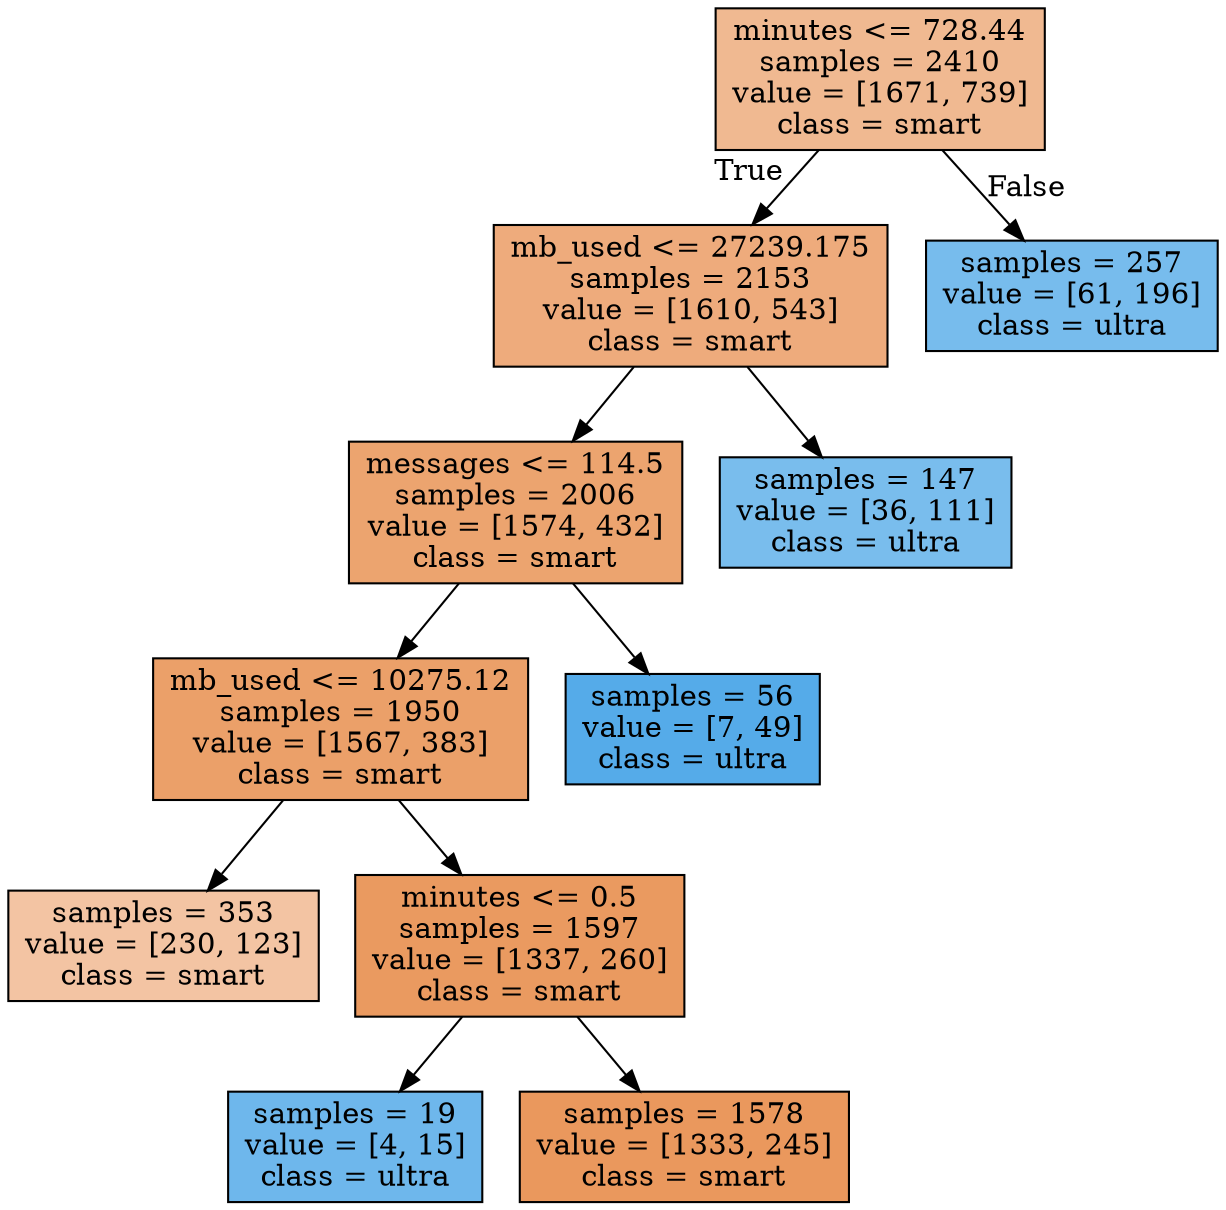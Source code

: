 digraph Tree {
node [shape=box, style="filled", color="black"] ;
0 [label="minutes <= 728.44\nsamples = 2410\nvalue = [1671, 739]\nclass = smart", fillcolor="#f0b991"] ;
1 [label="mb_used <= 27239.175\nsamples = 2153\nvalue = [1610, 543]\nclass = smart", fillcolor="#eeab7c"] ;
0 -> 1 [labeldistance=2.5, labelangle=45, headlabel="True"] ;
3 [label="messages <= 114.5\nsamples = 2006\nvalue = [1574, 432]\nclass = smart", fillcolor="#eca46f"] ;
1 -> 3 ;
5 [label="mb_used <= 10275.12\nsamples = 1950\nvalue = [1567, 383]\nclass = smart", fillcolor="#eba069"] ;
3 -> 5 ;
7 [label="samples = 353\nvalue = [230, 123]\nclass = smart", fillcolor="#f3c4a3"] ;
5 -> 7 ;
8 [label="minutes <= 0.5\nsamples = 1597\nvalue = [1337, 260]\nclass = smart", fillcolor="#ea9a60"] ;
5 -> 8 ;
9 [label="samples = 19\nvalue = [4, 15]\nclass = ultra", fillcolor="#6eb7ec"] ;
8 -> 9 ;
10 [label="samples = 1578\nvalue = [1333, 245]\nclass = smart", fillcolor="#ea985d"] ;
8 -> 10 ;
6 [label="samples = 56\nvalue = [7, 49]\nclass = ultra", fillcolor="#55abe9"] ;
3 -> 6 ;
4 [label="samples = 147\nvalue = [36, 111]\nclass = ultra", fillcolor="#79bded"] ;
1 -> 4 ;
2 [label="samples = 257\nvalue = [61, 196]\nclass = ultra", fillcolor="#77bced"] ;
0 -> 2 [labeldistance=2.5, labelangle=-45, headlabel="False"] ;
}
